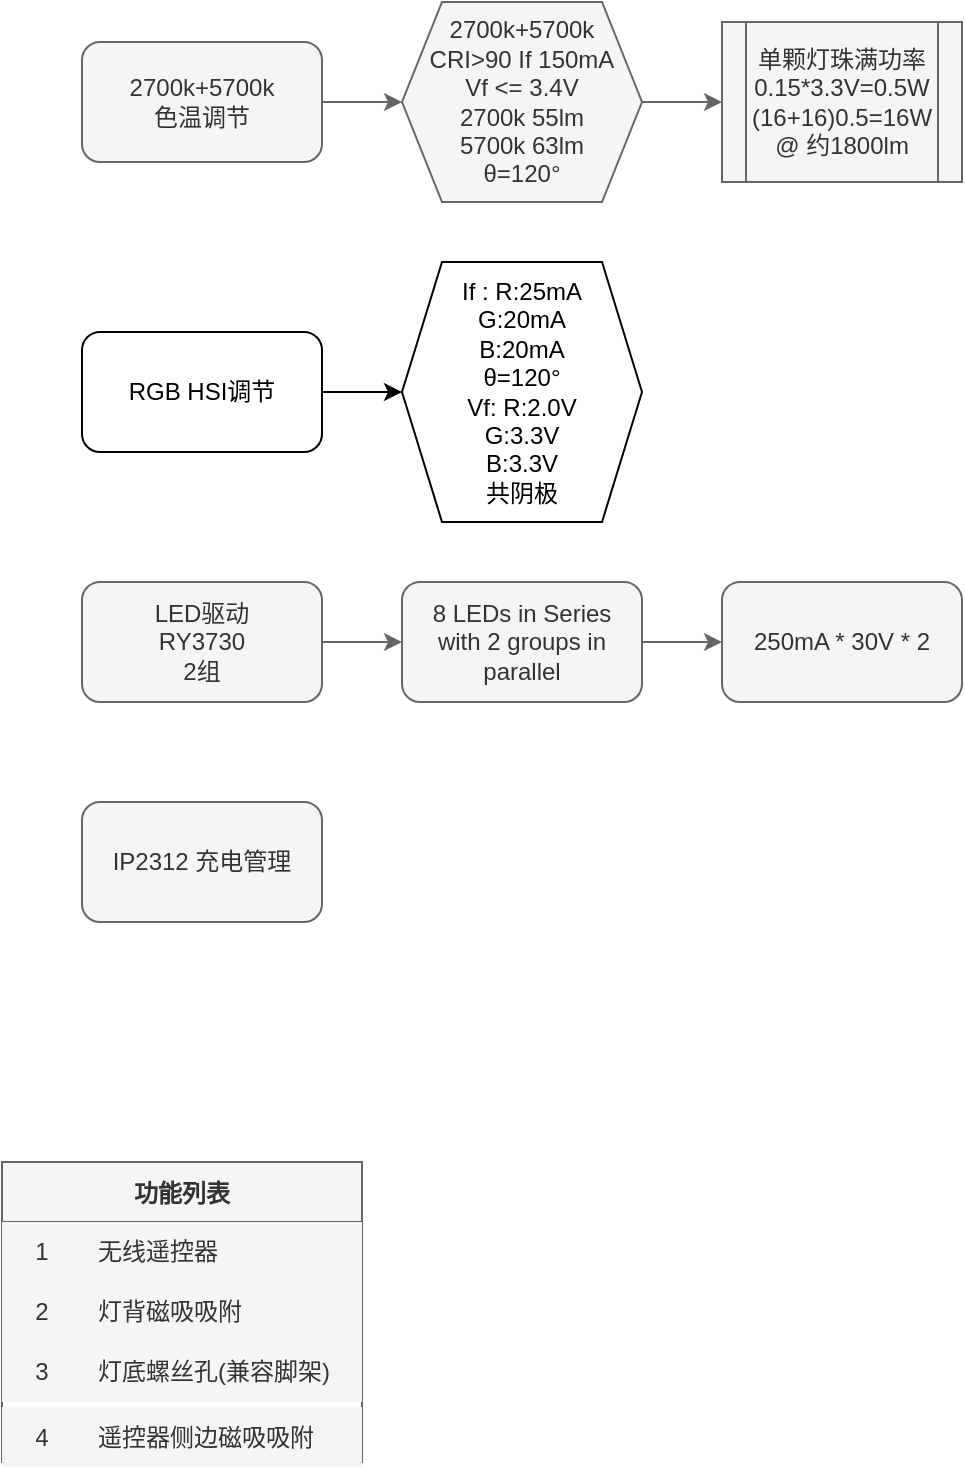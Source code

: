 <mxfile>
    <diagram id="0dRNjupZbtnOixYudjhA" name="第 1 页">
        <mxGraphModel dx="1294" dy="914" grid="1" gridSize="10" guides="1" tooltips="1" connect="1" arrows="1" fold="1" page="1" pageScale="1" pageWidth="1169" pageHeight="827" math="0" shadow="0">
            <root>
                <mxCell id="0"/>
                <mxCell id="1" parent="0"/>
                <mxCell id="11" value="" style="edgeStyle=none;html=1;fillColor=#f5f5f5;strokeColor=#666666;" edge="1" parent="1" source="2" target="10">
                    <mxGeometry relative="1" as="geometry"/>
                </mxCell>
                <mxCell id="2" value="2700k+5700k&lt;br&gt;色温调节" style="rounded=1;whiteSpace=wrap;html=1;fillColor=#f5f5f5;strokeColor=#666666;fontColor=#333333;" vertex="1" parent="1">
                    <mxGeometry x="80" y="80" width="120" height="60" as="geometry"/>
                </mxCell>
                <mxCell id="13" value="" style="edgeStyle=none;html=1;" edge="1" parent="1" source="3" target="12">
                    <mxGeometry relative="1" as="geometry"/>
                </mxCell>
                <mxCell id="3" value="RGB HSI调节" style="rounded=1;whiteSpace=wrap;html=1;" vertex="1" parent="1">
                    <mxGeometry x="80" y="225" width="120" height="60" as="geometry"/>
                </mxCell>
                <mxCell id="33" value="" style="edgeStyle=none;html=1;fillColor=#f5f5f5;strokeColor=#666666;" edge="1" parent="1" source="10" target="32">
                    <mxGeometry relative="1" as="geometry"/>
                </mxCell>
                <mxCell id="10" value="2700k+5700k&lt;br&gt;CRI&amp;gt;90 If 150mA&lt;br&gt;Vf &amp;lt;= 3.4V&lt;br&gt;2700k 55lm&lt;br&gt;5700k 63lm&lt;br&gt;θ=120°" style="shape=hexagon;perimeter=hexagonPerimeter2;whiteSpace=wrap;html=1;fixedSize=1;fillColor=#f5f5f5;strokeColor=#666666;fontColor=#333333;" vertex="1" parent="1">
                    <mxGeometry x="240" y="60" width="120" height="100" as="geometry"/>
                </mxCell>
                <mxCell id="12" value="If : R:25mA&lt;br&gt;G:20mA&lt;br&gt;B:20mA&lt;br&gt;θ=120°&lt;br&gt;Vf: R:2.0V&lt;br&gt;G:3.3V&lt;br&gt;B:3.3V&lt;br&gt;共阴极" style="shape=hexagon;perimeter=hexagonPerimeter2;whiteSpace=wrap;html=1;fixedSize=1;" vertex="1" parent="1">
                    <mxGeometry x="240" y="190" width="120" height="130" as="geometry"/>
                </mxCell>
                <mxCell id="40" value="" style="edgeStyle=none;html=1;fillColor=#f5f5f5;strokeColor=#666666;" edge="1" parent="1" source="14" target="39">
                    <mxGeometry relative="1" as="geometry"/>
                </mxCell>
                <mxCell id="14" value="LED驱动&lt;br&gt;RY3730&lt;br&gt;2组" style="rounded=1;whiteSpace=wrap;html=1;fillColor=#f5f5f5;strokeColor=#666666;fontColor=#333333;" vertex="1" parent="1">
                    <mxGeometry x="80" y="350" width="120" height="60" as="geometry"/>
                </mxCell>
                <mxCell id="15" value="功能列表" style="shape=table;startSize=30;container=1;collapsible=0;childLayout=tableLayout;fixedRows=1;rowLines=0;fontStyle=1;align=center;pointerEvents=1;fillColor=#f5f5f5;strokeColor=#666666;fontColor=#333333;" vertex="1" parent="1">
                    <mxGeometry x="40" y="640" width="180" height="150" as="geometry"/>
                </mxCell>
                <mxCell id="16" value="" style="shape=partialRectangle;html=1;whiteSpace=wrap;collapsible=0;dropTarget=0;pointerEvents=1;fillColor=#f5f5f5;top=0;left=0;bottom=1;right=0;points=[[0,0.5],[1,0.5]];portConstraint=eastwest;strokeColor=#666666;fontColor=#333333;" vertex="1" parent="15">
                    <mxGeometry y="30" width="180" height="30" as="geometry"/>
                </mxCell>
                <mxCell id="17" value="1" style="shape=partialRectangle;html=1;whiteSpace=wrap;connectable=0;fillColor=#f5f5f5;top=0;left=0;bottom=0;right=0;overflow=hidden;pointerEvents=1;strokeColor=#666666;fontColor=#333333;" vertex="1" parent="16">
                    <mxGeometry width="40" height="30" as="geometry"/>
                </mxCell>
                <mxCell id="18" value="无线遥控器" style="shape=partialRectangle;html=1;whiteSpace=wrap;connectable=0;fillColor=#f5f5f5;top=0;left=0;bottom=0;right=0;align=left;spacingLeft=6;overflow=hidden;pointerEvents=1;strokeColor=#666666;fontColor=#333333;" vertex="1" parent="16">
                    <mxGeometry x="40" width="140" height="30" as="geometry"/>
                </mxCell>
                <mxCell id="19" value="" style="shape=partialRectangle;html=1;whiteSpace=wrap;collapsible=0;dropTarget=0;pointerEvents=1;fillColor=#f5f5f5;top=0;left=0;bottom=0;right=0;points=[[0,0.5],[1,0.5]];portConstraint=eastwest;strokeColor=#666666;fontColor=#333333;" vertex="1" parent="15">
                    <mxGeometry y="60" width="180" height="30" as="geometry"/>
                </mxCell>
                <mxCell id="20" value="2" style="shape=partialRectangle;html=1;whiteSpace=wrap;connectable=0;fillColor=#f5f5f5;top=0;left=0;bottom=0;right=0;overflow=hidden;pointerEvents=1;strokeColor=#666666;fontColor=#333333;" vertex="1" parent="19">
                    <mxGeometry width="40" height="30" as="geometry"/>
                </mxCell>
                <mxCell id="21" value="灯背磁吸吸附" style="shape=partialRectangle;html=1;whiteSpace=wrap;connectable=0;fillColor=#f5f5f5;top=0;left=0;bottom=0;right=0;align=left;spacingLeft=6;overflow=hidden;pointerEvents=1;strokeColor=#666666;fontColor=#333333;" vertex="1" parent="19">
                    <mxGeometry x="40" width="140" height="30" as="geometry"/>
                </mxCell>
                <mxCell id="22" value="" style="shape=partialRectangle;html=1;whiteSpace=wrap;collapsible=0;dropTarget=0;pointerEvents=1;fillColor=#f5f5f5;top=0;left=0;bottom=0;right=0;points=[[0,0.5],[1,0.5]];portConstraint=eastwest;strokeColor=#666666;fontColor=#333333;" vertex="1" parent="15">
                    <mxGeometry y="90" width="180" height="30" as="geometry"/>
                </mxCell>
                <mxCell id="23" value="3" style="shape=partialRectangle;html=1;whiteSpace=wrap;connectable=0;fillColor=#f5f5f5;top=0;left=0;bottom=0;right=0;overflow=hidden;pointerEvents=1;strokeColor=#666666;fontColor=#333333;" vertex="1" parent="22">
                    <mxGeometry width="40" height="30" as="geometry"/>
                </mxCell>
                <mxCell id="24" value="&lt;span style=&quot;text-align: center&quot;&gt;灯底螺丝孔(兼容脚架)&lt;br&gt;&lt;/span&gt;" style="shape=partialRectangle;html=1;whiteSpace=wrap;connectable=0;fillColor=#f5f5f5;top=0;left=0;bottom=0;right=0;align=left;spacingLeft=6;overflow=hidden;pointerEvents=1;strokeColor=#666666;fontColor=#333333;" vertex="1" parent="22">
                    <mxGeometry x="40" width="140" height="30" as="geometry"/>
                </mxCell>
                <mxCell id="26" value="" style="shape=partialRectangle;html=1;whiteSpace=wrap;collapsible=0;dropTarget=0;pointerEvents=1;fillColor=#f5f5f5;top=0;left=0;bottom=0;right=0;points=[[0,0.5],[1,0.5]];portConstraint=eastwest;strokeColor=#666666;fontColor=#333333;" vertex="1" parent="1">
                    <mxGeometry x="40" y="762.5" width="180" height="30" as="geometry"/>
                </mxCell>
                <mxCell id="27" value="4" style="shape=partialRectangle;html=1;whiteSpace=wrap;connectable=0;fillColor=#f5f5f5;top=0;left=0;bottom=0;right=0;overflow=hidden;pointerEvents=1;strokeColor=#666666;fontColor=#333333;" vertex="1" parent="26">
                    <mxGeometry width="40" height="30" as="geometry"/>
                </mxCell>
                <mxCell id="28" value="&lt;span style=&quot;text-align: center&quot;&gt;遥控器侧边磁吸吸附&lt;/span&gt;&lt;span style=&quot;text-align: center&quot;&gt;&lt;br&gt;&lt;/span&gt;" style="shape=partialRectangle;html=1;whiteSpace=wrap;connectable=0;fillColor=#f5f5f5;top=0;left=0;bottom=0;right=0;align=left;spacingLeft=6;overflow=hidden;pointerEvents=1;strokeColor=#666666;fontColor=#333333;" vertex="1" parent="26">
                    <mxGeometry x="40" width="140" height="30" as="geometry"/>
                </mxCell>
                <mxCell id="32" value="单颗灯珠满功率&lt;br&gt;0.15*3.3V=0.5W&lt;br&gt;(16+16)0.5=16W @ 约1800lm" style="shape=process;whiteSpace=wrap;html=1;backgroundOutline=1;fillColor=#f5f5f5;strokeColor=#666666;fontColor=#333333;" vertex="1" parent="1">
                    <mxGeometry x="400" y="70" width="120" height="80" as="geometry"/>
                </mxCell>
                <mxCell id="42" value="" style="edgeStyle=none;html=1;fillColor=#f5f5f5;strokeColor=#666666;" edge="1" parent="1" source="39" target="41">
                    <mxGeometry relative="1" as="geometry"/>
                </mxCell>
                <mxCell id="39" value="8 LEDs in Series&lt;br&gt;with 2 groups in parallel" style="rounded=1;whiteSpace=wrap;html=1;fillColor=#f5f5f5;strokeColor=#666666;fontColor=#333333;" vertex="1" parent="1">
                    <mxGeometry x="240" y="350" width="120" height="60" as="geometry"/>
                </mxCell>
                <mxCell id="41" value="250mA * 30V * 2" style="whiteSpace=wrap;html=1;rounded=1;fillColor=#f5f5f5;strokeColor=#666666;fontColor=#333333;" vertex="1" parent="1">
                    <mxGeometry x="400" y="350" width="120" height="60" as="geometry"/>
                </mxCell>
                <mxCell id="43" value="IP2312 充电管理" style="rounded=1;whiteSpace=wrap;html=1;strokeColor=#666666;fillColor=#f5f5f5;fontColor=#333333;" vertex="1" parent="1">
                    <mxGeometry x="80" y="460" width="120" height="60" as="geometry"/>
                </mxCell>
            </root>
        </mxGraphModel>
    </diagram>
</mxfile>